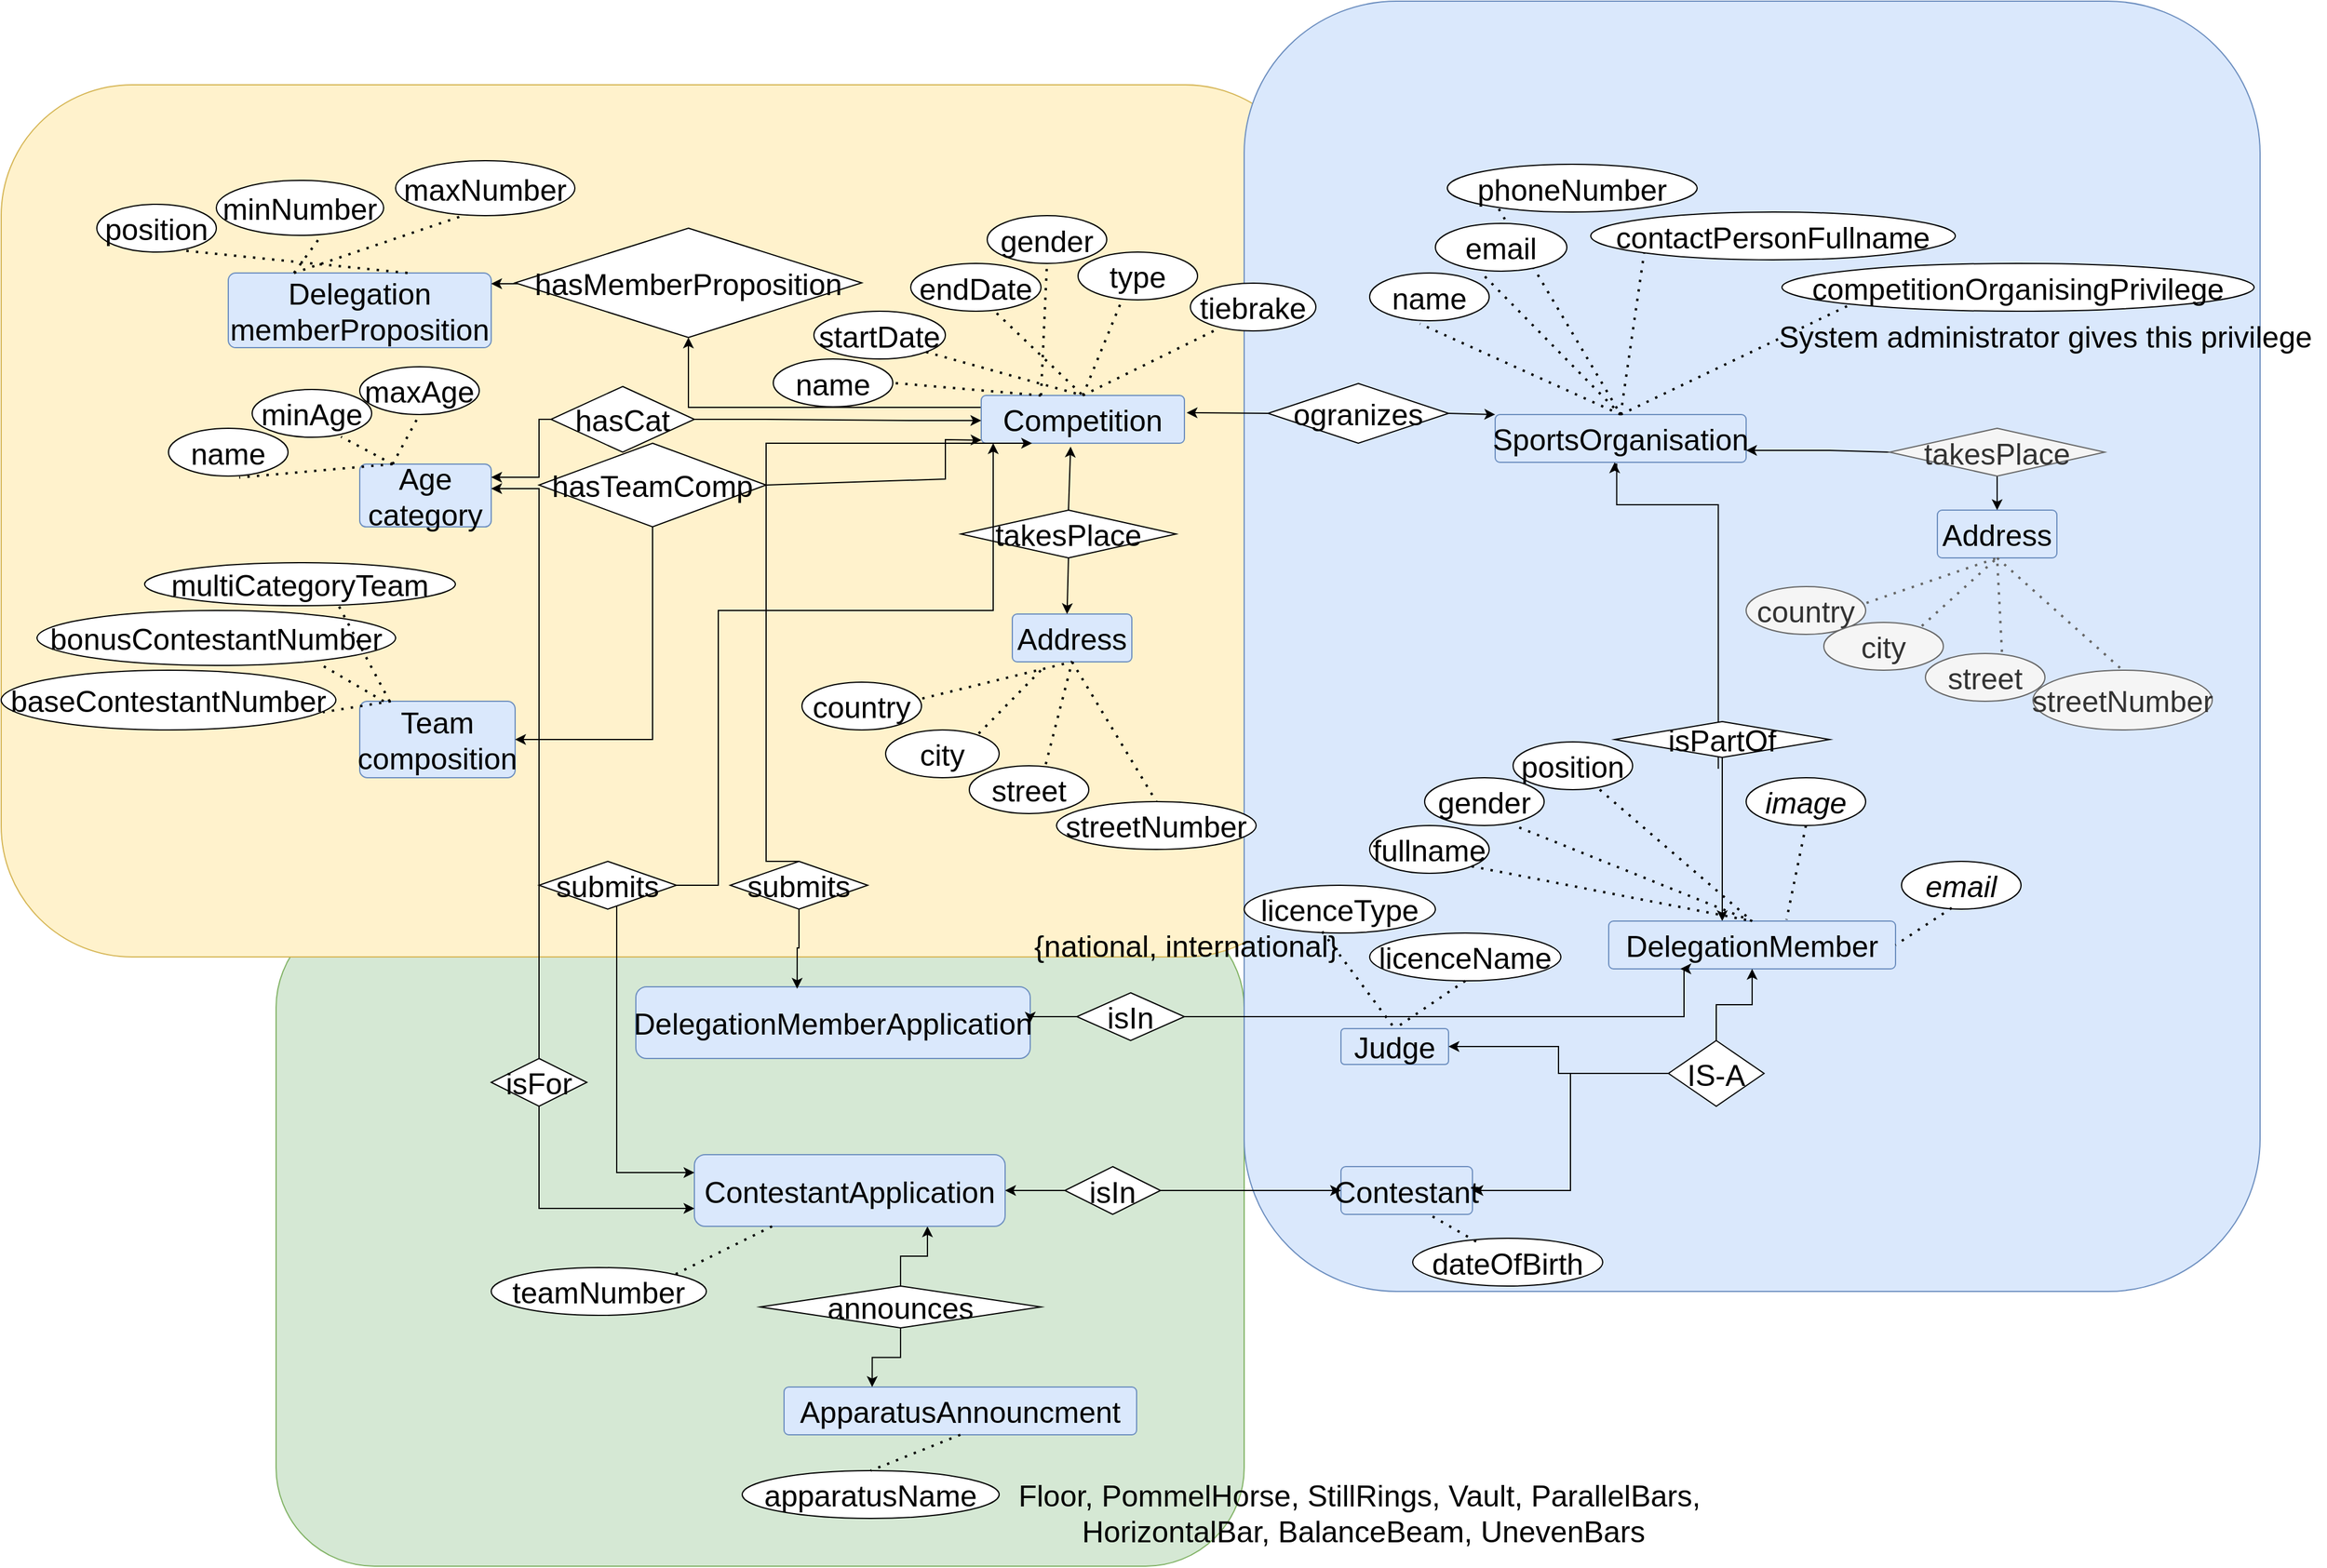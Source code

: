 <mxfile version="21.6.9" type="device">
  <diagram name="Page-1" id="sqc_vz35k7CTNrsF8CXl">
    <mxGraphModel dx="2150" dy="314" grid="1" gridSize="10" guides="1" tooltips="1" connect="1" arrows="1" fold="1" page="1" pageScale="1" pageWidth="850" pageHeight="1100" math="0" shadow="0">
      <root>
        <mxCell id="0" />
        <mxCell id="1" parent="0" />
        <mxCell id="_8KGrWZPLLeJy_KlV1K0-64" value="" style="rounded=1;whiteSpace=wrap;html=1;fillColor=#d5e8d4;strokeColor=#82b366;movable=0;resizable=0;rotatable=0;deletable=0;editable=0;connectable=0;" parent="1" vertex="1">
          <mxGeometry x="1430" y="2060" width="810" height="550" as="geometry" />
        </mxCell>
        <mxCell id="_8KGrWZPLLeJy_KlV1K0-65" value="" style="rounded=1;whiteSpace=wrap;html=1;fillColor=#fff2cc;strokeColor=#d6b656;movable=1;resizable=1;rotatable=1;deletable=1;editable=1;connectable=1;fontSize=25;" parent="1" vertex="1">
          <mxGeometry x="1200" y="1370" width="1100" height="730" as="geometry" />
        </mxCell>
        <mxCell id="_8KGrWZPLLeJy_KlV1K0-66" value="" style="rounded=1;whiteSpace=wrap;html=1;fillColor=#dae8fc;strokeColor=#6c8ebf;movable=0;resizable=0;rotatable=0;deletable=0;editable=0;connectable=0;" parent="1" vertex="1">
          <mxGeometry x="2240" y="1300" width="850" height="1080" as="geometry" />
        </mxCell>
        <mxCell id="xU5w_DhiO59VOA8qCe-h-3" style="edgeStyle=orthogonalEdgeStyle;rounded=0;orthogonalLoop=1;jettySize=auto;html=1;exitX=0;exitY=0.25;exitDx=0;exitDy=0;entryX=0.5;entryY=1;entryDx=0;entryDy=0;fontSize=25;" edge="1" parent="1" source="_8KGrWZPLLeJy_KlV1K0-68" target="_8KGrWZPLLeJy_KlV1K0-125">
          <mxGeometry relative="1" as="geometry" />
        </mxCell>
        <mxCell id="_8KGrWZPLLeJy_KlV1K0-68" value="Competition" style="rounded=1;arcSize=10;whiteSpace=wrap;html=1;align=center;fillColor=#dae8fc;strokeColor=#6c8ebf;fontSize=25;" parent="1" vertex="1">
          <mxGeometry x="2020" y="1630" width="170" height="40" as="geometry" />
        </mxCell>
        <mxCell id="_8KGrWZPLLeJy_KlV1K0-69" value="name" style="ellipse;whiteSpace=wrap;html=1;align=center;fillColor=#FFFFFF;fontSize=25;" parent="1" vertex="1">
          <mxGeometry x="1846" y="1599.5" width="100" height="40" as="geometry" />
        </mxCell>
        <mxCell id="_8KGrWZPLLeJy_KlV1K0-70" value="gender" style="ellipse;whiteSpace=wrap;html=1;align=center;fillColor=#FFFFFF;fontSize=25;" parent="1" vertex="1">
          <mxGeometry x="2025" y="1479.5" width="100" height="40" as="geometry" />
        </mxCell>
        <mxCell id="_8KGrWZPLLeJy_KlV1K0-71" value="contactPersonFullname" style="ellipse;whiteSpace=wrap;html=1;align=center;fillColor=#FFFFFF;fontSize=25;" parent="1" vertex="1">
          <mxGeometry x="2530" y="1476.5" width="305" height="40" as="geometry" />
        </mxCell>
        <mxCell id="_8KGrWZPLLeJy_KlV1K0-72" value="phoneNumber" style="ellipse;whiteSpace=wrap;html=1;align=center;fillColor=#FFFFFF;fontSize=25;" parent="1" vertex="1">
          <mxGeometry x="2410" y="1436.5" width="209" height="40" as="geometry" />
        </mxCell>
        <mxCell id="_8KGrWZPLLeJy_KlV1K0-73" value="startDate" style="ellipse;whiteSpace=wrap;html=1;align=center;fillColor=#FFFFFF;fontSize=25;" parent="1" vertex="1">
          <mxGeometry x="1880" y="1559.5" width="110" height="40" as="geometry" />
        </mxCell>
        <mxCell id="_8KGrWZPLLeJy_KlV1K0-74" value="endDate" style="ellipse;whiteSpace=wrap;html=1;align=center;fillColor=#FFFFFF;fontSize=25;" parent="1" vertex="1">
          <mxGeometry x="1961" y="1519.5" width="109" height="40" as="geometry" />
        </mxCell>
        <mxCell id="_8KGrWZPLLeJy_KlV1K0-75" value="Address" style="rounded=1;arcSize=10;whiteSpace=wrap;html=1;align=center;fillColor=#dae8fc;strokeColor=#6c8ebf;fontSize=25;" parent="1" vertex="1">
          <mxGeometry x="2046" y="1813" width="100" height="40" as="geometry" />
        </mxCell>
        <mxCell id="_8KGrWZPLLeJy_KlV1K0-76" value="country" style="ellipse;whiteSpace=wrap;html=1;align=center;fillColor=#FFFFFF;fontSize=25;" parent="1" vertex="1">
          <mxGeometry x="1870" y="1870" width="100" height="40" as="geometry" />
        </mxCell>
        <mxCell id="_8KGrWZPLLeJy_KlV1K0-77" value="city" style="ellipse;whiteSpace=wrap;html=1;align=center;fillColor=#FFFFFF;fontSize=25;" parent="1" vertex="1">
          <mxGeometry x="1940" y="1910" width="95" height="40" as="geometry" />
        </mxCell>
        <mxCell id="_8KGrWZPLLeJy_KlV1K0-78" value="street" style="ellipse;whiteSpace=wrap;html=1;align=center;fillColor=#FFFFFF;fontSize=25;" parent="1" vertex="1">
          <mxGeometry x="2010" y="1940" width="100" height="40" as="geometry" />
        </mxCell>
        <mxCell id="_8KGrWZPLLeJy_KlV1K0-79" value="streetNumber" style="ellipse;whiteSpace=wrap;html=1;align=center;fillColor=#FFFFFF;fontSize=25;" parent="1" vertex="1">
          <mxGeometry x="2083" y="1970" width="167" height="40" as="geometry" />
        </mxCell>
        <mxCell id="_8KGrWZPLLeJy_KlV1K0-80" style="edgeStyle=none;rounded=0;orthogonalLoop=1;jettySize=auto;html=1;entryX=0.458;entryY=0;entryDx=0;entryDy=0;startArrow=none;startFill=0;endArrow=classic;endFill=1;entryPerimeter=0;fontSize=25;exitX=0.5;exitY=1;exitDx=0;exitDy=0;" parent="1" target="_8KGrWZPLLeJy_KlV1K0-75" edge="1" source="_8KGrWZPLLeJy_KlV1K0-82">
          <mxGeometry relative="1" as="geometry">
            <mxPoint x="2065.839" y="1769.58" as="sourcePoint" />
            <mxPoint x="2068" y="1820" as="targetPoint" />
          </mxGeometry>
        </mxCell>
        <mxCell id="_8KGrWZPLLeJy_KlV1K0-81" style="edgeStyle=none;rounded=0;orthogonalLoop=1;jettySize=auto;html=1;startArrow=none;startFill=0;endArrow=classic;endFill=1;entryX=0.44;entryY=1.071;entryDx=0;entryDy=0;entryPerimeter=0;exitX=0.5;exitY=0;exitDx=0;exitDy=0;fontSize=25;" parent="1" source="_8KGrWZPLLeJy_KlV1K0-82" target="_8KGrWZPLLeJy_KlV1K0-68" edge="1">
          <mxGeometry relative="1" as="geometry">
            <mxPoint x="2053.327" y="1710.003" as="sourcePoint" />
            <mxPoint x="2050" y="1658.34" as="targetPoint" />
          </mxGeometry>
        </mxCell>
        <mxCell id="_8KGrWZPLLeJy_KlV1K0-82" value="takesPlace" style="shape=rhombus;perimeter=rhombusPerimeter;whiteSpace=wrap;html=1;align=center;fontSize=25;" parent="1" vertex="1">
          <mxGeometry x="2003" y="1726" width="180" height="40" as="geometry" />
        </mxCell>
        <mxCell id="_8KGrWZPLLeJy_KlV1K0-83" value="type" style="ellipse;whiteSpace=wrap;html=1;align=center;fillColor=#FFFFFF;fontSize=25;" parent="1" vertex="1">
          <mxGeometry x="2101" y="1510" width="100" height="40" as="geometry" />
        </mxCell>
        <mxCell id="_8KGrWZPLLeJy_KlV1K0-84" value="Delegation memberProposition" style="rounded=1;arcSize=10;whiteSpace=wrap;html=1;align=center;fillColor=#dae8fc;strokeColor=#6c8ebf;fontSize=25;" parent="1" vertex="1">
          <mxGeometry x="1390" y="1527.5" width="220" height="62.5" as="geometry" />
        </mxCell>
        <mxCell id="_8KGrWZPLLeJy_KlV1K0-85" value="position" style="ellipse;whiteSpace=wrap;html=1;align=center;fillColor=#FFFFFF;fontSize=25;" parent="1" vertex="1">
          <mxGeometry x="1280" y="1470" width="100" height="40" as="geometry" />
        </mxCell>
        <mxCell id="_8KGrWZPLLeJy_KlV1K0-86" value="minNumber" style="ellipse;whiteSpace=wrap;html=1;align=center;fillColor=#FFFFFF;fontSize=25;" parent="1" vertex="1">
          <mxGeometry x="1380" y="1450" width="140" height="46" as="geometry" />
        </mxCell>
        <mxCell id="_8KGrWZPLLeJy_KlV1K0-87" value="maxNumber" style="ellipse;whiteSpace=wrap;html=1;align=center;fillColor=#FFFFFF;fontSize=25;" parent="1" vertex="1">
          <mxGeometry x="1530" y="1433.5" width="150" height="46" as="geometry" />
        </mxCell>
        <mxCell id="_8KGrWZPLLeJy_KlV1K0-89" value="Age category" style="rounded=1;arcSize=10;whiteSpace=wrap;html=1;align=center;fillColor=#dae8fc;strokeColor=#6c8ebf;fontSize=25;" parent="1" vertex="1">
          <mxGeometry x="1500" y="1687.5" width="110" height="52.5" as="geometry" />
        </mxCell>
        <mxCell id="_8KGrWZPLLeJy_KlV1K0-90" value="name" style="ellipse;whiteSpace=wrap;html=1;align=center;fillColor=#FFFFFF;fontSize=25;" parent="1" vertex="1">
          <mxGeometry x="1340" y="1657.5" width="100" height="40" as="geometry" />
        </mxCell>
        <mxCell id="_8KGrWZPLLeJy_KlV1K0-91" value="minAge" style="ellipse;whiteSpace=wrap;html=1;align=center;fillColor=#FFFFFF;fontSize=25;" parent="1" vertex="1">
          <mxGeometry x="1410" y="1625" width="100" height="40" as="geometry" />
        </mxCell>
        <mxCell id="_8KGrWZPLLeJy_KlV1K0-92" value="maxAge" style="ellipse;whiteSpace=wrap;html=1;align=center;fillColor=#FFFFFF;fontSize=25;" parent="1" vertex="1">
          <mxGeometry x="1500" y="1606" width="100" height="40" as="geometry" />
        </mxCell>
        <mxCell id="_8KGrWZPLLeJy_KlV1K0-93" value="Team composition" style="rounded=1;arcSize=10;whiteSpace=wrap;html=1;align=center;fillColor=#dae8fc;strokeColor=#6c8ebf;fontSize=25;" parent="1" vertex="1">
          <mxGeometry x="1500" y="1886" width="130" height="64" as="geometry" />
        </mxCell>
        <mxCell id="_8KGrWZPLLeJy_KlV1K0-94" value="baseContestantNumber" style="ellipse;whiteSpace=wrap;html=1;align=center;fillColor=#FFFFFF;fontSize=25;" parent="1" vertex="1">
          <mxGeometry x="1200" y="1860" width="280" height="50" as="geometry" />
        </mxCell>
        <mxCell id="_8KGrWZPLLeJy_KlV1K0-95" value="bonusContestantNumber" style="ellipse;whiteSpace=wrap;html=1;align=center;fillColor=#FFFFFF;fontSize=25;" parent="1" vertex="1">
          <mxGeometry x="1230" y="1810" width="300" height="46" as="geometry" />
        </mxCell>
        <mxCell id="_8KGrWZPLLeJy_KlV1K0-96" value="multiCategoryTeam" style="ellipse;whiteSpace=wrap;html=1;align=center;fillColor=#FFFFFF;fontSize=25;" parent="1" vertex="1">
          <mxGeometry x="1320" y="1770" width="260" height="36" as="geometry" />
        </mxCell>
        <mxCell id="_8KGrWZPLLeJy_KlV1K0-97" value="tiebrake" style="ellipse;whiteSpace=wrap;html=1;align=center;fillColor=#FFFFFF;fontSize=25;" parent="1" vertex="1">
          <mxGeometry x="2195" y="1536" width="105" height="40" as="geometry" />
        </mxCell>
        <mxCell id="_8KGrWZPLLeJy_KlV1K0-102" style="edgeStyle=none;rounded=0;orthogonalLoop=1;jettySize=auto;html=1;exitX=0.5;exitY=1;exitDx=0;exitDy=0;startArrow=none;startFill=0;endArrow=none;endFill=0;fontSize=25;" parent="1" source="_8KGrWZPLLeJy_KlV1K0-83" target="_8KGrWZPLLeJy_KlV1K0-83" edge="1">
          <mxGeometry relative="1" as="geometry" />
        </mxCell>
        <mxCell id="_8KGrWZPLLeJy_KlV1K0-103" value="" style="endArrow=none;dashed=1;html=1;dashPattern=1 3;strokeWidth=2;rounded=0;entryX=0.5;entryY=1;entryDx=0;entryDy=0;fontSize=25;" parent="1" target="_8KGrWZPLLeJy_KlV1K0-70" edge="1">
          <mxGeometry width="50" height="50" relative="1" as="geometry">
            <mxPoint x="2070" y="1630" as="sourcePoint" />
            <mxPoint x="2110" y="1570" as="targetPoint" />
          </mxGeometry>
        </mxCell>
        <mxCell id="_8KGrWZPLLeJy_KlV1K0-104" value="" style="endArrow=none;dashed=1;html=1;dashPattern=1 3;strokeWidth=2;rounded=0;entryX=1;entryY=0.5;entryDx=0;entryDy=0;fontSize=25;" parent="1" target="_8KGrWZPLLeJy_KlV1K0-69" edge="1">
          <mxGeometry width="50" height="50" relative="1" as="geometry">
            <mxPoint x="2070" y="1630" as="sourcePoint" />
            <mxPoint x="2040" y="1590" as="targetPoint" />
          </mxGeometry>
        </mxCell>
        <mxCell id="_8KGrWZPLLeJy_KlV1K0-105" value="" style="endArrow=none;dashed=1;html=1;dashPattern=1 3;strokeWidth=2;rounded=0;exitX=1;exitY=1;exitDx=0;exitDy=0;entryX=0.5;entryY=0;entryDx=0;entryDy=0;fontSize=25;" parent="1" source="_8KGrWZPLLeJy_KlV1K0-73" target="_8KGrWZPLLeJy_KlV1K0-68" edge="1">
          <mxGeometry width="50" height="50" relative="1" as="geometry">
            <mxPoint x="2080" y="1640" as="sourcePoint" />
            <mxPoint x="2130" y="1590" as="targetPoint" />
          </mxGeometry>
        </mxCell>
        <mxCell id="_8KGrWZPLLeJy_KlV1K0-106" value="" style="endArrow=none;dashed=1;html=1;dashPattern=1 3;strokeWidth=2;rounded=0;exitX=0.66;exitY=1.042;exitDx=0;exitDy=0;exitPerimeter=0;entryX=0.5;entryY=0;entryDx=0;entryDy=0;fontSize=25;" parent="1" source="_8KGrWZPLLeJy_KlV1K0-74" target="_8KGrWZPLLeJy_KlV1K0-68" edge="1">
          <mxGeometry width="50" height="50" relative="1" as="geometry">
            <mxPoint x="2090" y="1650" as="sourcePoint" />
            <mxPoint x="2140" y="1600" as="targetPoint" />
          </mxGeometry>
        </mxCell>
        <mxCell id="_8KGrWZPLLeJy_KlV1K0-107" value="" style="endArrow=none;dashed=1;html=1;dashPattern=1 3;strokeWidth=2;rounded=0;entryX=0.368;entryY=1;entryDx=0;entryDy=0;entryPerimeter=0;exitX=0.5;exitY=0;exitDx=0;exitDy=0;fontSize=25;" parent="1" source="_8KGrWZPLLeJy_KlV1K0-68" target="_8KGrWZPLLeJy_KlV1K0-83" edge="1">
          <mxGeometry width="50" height="50" relative="1" as="geometry">
            <mxPoint x="2100" y="1660" as="sourcePoint" />
            <mxPoint x="2150" y="1610" as="targetPoint" />
          </mxGeometry>
        </mxCell>
        <mxCell id="_8KGrWZPLLeJy_KlV1K0-108" value="" style="endArrow=none;dashed=1;html=1;dashPattern=1 3;strokeWidth=2;rounded=0;entryX=0.202;entryY=0.979;entryDx=0;entryDy=0;entryPerimeter=0;exitX=0.5;exitY=0;exitDx=0;exitDy=0;fontSize=25;" parent="1" source="_8KGrWZPLLeJy_KlV1K0-68" target="_8KGrWZPLLeJy_KlV1K0-97" edge="1">
          <mxGeometry width="50" height="50" relative="1" as="geometry">
            <mxPoint x="2110" y="1670" as="sourcePoint" />
            <mxPoint x="2160" y="1620" as="targetPoint" />
          </mxGeometry>
        </mxCell>
        <mxCell id="_8KGrWZPLLeJy_KlV1K0-110" value="" style="endArrow=none;dashed=1;html=1;dashPattern=1 3;strokeWidth=2;rounded=0;entryX=0.5;entryY=1;entryDx=0;entryDy=0;exitX=1.007;exitY=0.342;exitDx=0;exitDy=0;exitPerimeter=0;fontSize=25;" parent="1" source="_8KGrWZPLLeJy_KlV1K0-76" target="_8KGrWZPLLeJy_KlV1K0-75" edge="1">
          <mxGeometry width="50" height="50" relative="1" as="geometry">
            <mxPoint x="2159.8" y="1940" as="sourcePoint" />
            <mxPoint x="2300" y="1879.16" as="targetPoint" />
          </mxGeometry>
        </mxCell>
        <mxCell id="_8KGrWZPLLeJy_KlV1K0-111" value="" style="endArrow=none;dashed=1;html=1;dashPattern=1 3;strokeWidth=2;rounded=0;exitX=0.82;exitY=0.075;exitDx=0;exitDy=0;exitPerimeter=0;fontSize=25;" parent="1" source="_8KGrWZPLLeJy_KlV1K0-77" edge="1">
          <mxGeometry width="50" height="50" relative="1" as="geometry">
            <mxPoint x="2169.8" y="1950" as="sourcePoint" />
            <mxPoint x="2070" y="1860" as="targetPoint" />
          </mxGeometry>
        </mxCell>
        <mxCell id="_8KGrWZPLLeJy_KlV1K0-112" value="" style="endArrow=none;dashed=1;html=1;dashPattern=1 3;strokeWidth=2;rounded=0;entryX=0.5;entryY=1;entryDx=0;entryDy=0;exitX=0.64;exitY=-0.033;exitDx=0;exitDy=0;exitPerimeter=0;fontSize=25;" parent="1" source="_8KGrWZPLLeJy_KlV1K0-78" target="_8KGrWZPLLeJy_KlV1K0-75" edge="1">
          <mxGeometry width="50" height="50" relative="1" as="geometry">
            <mxPoint x="2179.8" y="1960" as="sourcePoint" />
            <mxPoint x="2320.0" y="1899.16" as="targetPoint" />
          </mxGeometry>
        </mxCell>
        <mxCell id="_8KGrWZPLLeJy_KlV1K0-113" value="" style="endArrow=none;dashed=1;html=1;dashPattern=1 3;strokeWidth=2;rounded=0;entryX=0.5;entryY=0;entryDx=0;entryDy=0;exitX=0.5;exitY=1;exitDx=0;exitDy=0;fontSize=25;" parent="1" source="_8KGrWZPLLeJy_KlV1K0-75" target="_8KGrWZPLLeJy_KlV1K0-79" edge="1">
          <mxGeometry width="50" height="50" relative="1" as="geometry">
            <mxPoint x="2189.8" y="1970" as="sourcePoint" />
            <mxPoint x="2330.0" y="1909.16" as="targetPoint" />
          </mxGeometry>
        </mxCell>
        <mxCell id="_8KGrWZPLLeJy_KlV1K0-114" style="edgeStyle=none;rounded=0;orthogonalLoop=1;jettySize=auto;html=1;exitX=0;exitY=0.5;exitDx=0;exitDy=0;entryX=1.011;entryY=0.361;entryDx=0;entryDy=0;entryPerimeter=0;startArrow=none;startFill=0;endArrow=classic;endFill=1;fontSize=25;" parent="1" source="_8KGrWZPLLeJy_KlV1K0-116" target="_8KGrWZPLLeJy_KlV1K0-68" edge="1">
          <mxGeometry relative="1" as="geometry" />
        </mxCell>
        <mxCell id="_8KGrWZPLLeJy_KlV1K0-115" style="edgeStyle=none;rounded=0;orthogonalLoop=1;jettySize=auto;html=1;exitX=1;exitY=0.5;exitDx=0;exitDy=0;startArrow=none;startFill=0;endArrow=classic;endFill=1;entryX=0;entryY=0;entryDx=0;entryDy=0;fontSize=25;" parent="1" source="_8KGrWZPLLeJy_KlV1K0-116" target="_8KGrWZPLLeJy_KlV1K0-138" edge="1">
          <mxGeometry relative="1" as="geometry">
            <mxPoint x="2480" y="1645" as="targetPoint" />
          </mxGeometry>
        </mxCell>
        <mxCell id="_8KGrWZPLLeJy_KlV1K0-116" value="ogranizes" style="shape=rhombus;perimeter=rhombusPerimeter;whiteSpace=wrap;html=1;align=center;fontSize=25;" parent="1" vertex="1">
          <mxGeometry x="2260" y="1620" width="151" height="50" as="geometry" />
        </mxCell>
        <mxCell id="_8KGrWZPLLeJy_KlV1K0-117" value="" style="endArrow=none;dashed=1;html=1;dashPattern=1 3;strokeWidth=2;rounded=0;entryX=0;entryY=1;entryDx=0;entryDy=0;exitX=0.5;exitY=0;exitDx=0;exitDy=0;fontSize=25;" parent="1" source="_8KGrWZPLLeJy_KlV1K0-138" target="_8KGrWZPLLeJy_KlV1K0-71" edge="1">
          <mxGeometry width="50" height="50" relative="1" as="geometry">
            <mxPoint x="2600" y="1471" as="sourcePoint" />
            <mxPoint x="2550" y="1315.16" as="targetPoint" />
          </mxGeometry>
        </mxCell>
        <mxCell id="_8KGrWZPLLeJy_KlV1K0-118" value="" style="endArrow=none;dashed=1;html=1;dashPattern=1 3;strokeWidth=2;rounded=0;entryX=0.5;entryY=0;entryDx=0;entryDy=0;exitX=0.206;exitY=0.936;exitDx=0;exitDy=0;exitPerimeter=0;fontSize=25;" parent="1" source="_8KGrWZPLLeJy_KlV1K0-72" target="_8KGrWZPLLeJy_KlV1K0-138" edge="1">
          <mxGeometry width="50" height="50" relative="1" as="geometry">
            <mxPoint x="2419.8" y="1386" as="sourcePoint" />
            <mxPoint x="2596.3" y="1469.84" as="targetPoint" />
          </mxGeometry>
        </mxCell>
        <mxCell id="_8KGrWZPLLeJy_KlV1K0-119" value="" style="endArrow=none;dashed=1;html=1;dashPattern=1 3;strokeWidth=2;rounded=0;entryX=0.343;entryY=1.018;entryDx=0;entryDy=0;entryPerimeter=0;exitX=0.5;exitY=0;exitDx=0;exitDy=0;fontSize=25;" parent="1" source="_8KGrWZPLLeJy_KlV1K0-138" target="_8KGrWZPLLeJy_KlV1K0-188" edge="1">
          <mxGeometry width="50" height="50" relative="1" as="geometry">
            <mxPoint x="2600" y="1466" as="sourcePoint" />
            <mxPoint x="2570" y="1335.16" as="targetPoint" />
          </mxGeometry>
        </mxCell>
        <mxCell id="_8KGrWZPLLeJy_KlV1K0-120" value="" style="endArrow=none;dashed=1;html=1;dashPattern=1 3;strokeWidth=2;rounded=0;entryX=0.624;entryY=1.02;entryDx=0;entryDy=0;entryPerimeter=0;exitX=0.25;exitY=0;exitDx=0;exitDy=0;fontSize=25;" parent="1" source="_8KGrWZPLLeJy_KlV1K0-84" target="_8KGrWZPLLeJy_KlV1K0-86" edge="1">
          <mxGeometry width="50" height="50" relative="1" as="geometry">
            <mxPoint x="1580" y="1647.5" as="sourcePoint" />
            <mxPoint x="1480" y="1627.5" as="targetPoint" />
          </mxGeometry>
        </mxCell>
        <mxCell id="_8KGrWZPLLeJy_KlV1K0-121" value="" style="endArrow=none;dashed=1;html=1;dashPattern=1 3;strokeWidth=2;rounded=0;entryX=0.376;entryY=1;entryDx=0;entryDy=0;entryPerimeter=0;exitX=0.25;exitY=0;exitDx=0;exitDy=0;fontSize=25;" parent="1" source="_8KGrWZPLLeJy_KlV1K0-84" target="_8KGrWZPLLeJy_KlV1K0-87" edge="1">
          <mxGeometry width="50" height="50" relative="1" as="geometry">
            <mxPoint x="1590" y="1657.5" as="sourcePoint" />
            <mxPoint x="1490" y="1637.5" as="targetPoint" />
          </mxGeometry>
        </mxCell>
        <mxCell id="_8KGrWZPLLeJy_KlV1K0-122" value="" style="endArrow=none;dashed=1;html=1;dashPattern=1 3;strokeWidth=2;rounded=0;entryX=0.692;entryY=0.96;entryDx=0;entryDy=0;entryPerimeter=0;fontSize=25;" parent="1" target="_8KGrWZPLLeJy_KlV1K0-85" edge="1">
          <mxGeometry width="50" height="50" relative="1" as="geometry">
            <mxPoint x="1540" y="1527.5" as="sourcePoint" />
            <mxPoint x="1500" y="1647.5" as="targetPoint" />
          </mxGeometry>
        </mxCell>
        <mxCell id="_8KGrWZPLLeJy_KlV1K0-124" style="edgeStyle=none;rounded=0;orthogonalLoop=1;jettySize=auto;html=1;entryX=1;entryY=0.5;entryDx=0;entryDy=0;startArrow=none;startFill=0;endArrow=classic;endFill=1;fontSize=25;" parent="1" edge="1">
          <mxGeometry relative="1" as="geometry">
            <mxPoint x="1700" y="1536.5" as="sourcePoint" />
            <mxPoint x="1610" y="1536.5" as="targetPoint" />
          </mxGeometry>
        </mxCell>
        <mxCell id="_8KGrWZPLLeJy_KlV1K0-125" value="hasMemberProposition" style="shape=rhombus;perimeter=rhombusPerimeter;whiteSpace=wrap;html=1;align=center;fontSize=25;" parent="1" vertex="1">
          <mxGeometry x="1630" y="1490" width="290" height="91.5" as="geometry" />
        </mxCell>
        <mxCell id="_8KGrWZPLLeJy_KlV1K0-126" value="" style="endArrow=none;dashed=1;html=1;dashPattern=1 3;strokeWidth=2;rounded=0;entryX=0.744;entryY=0.99;entryDx=0;entryDy=0;entryPerimeter=0;exitX=0.25;exitY=0;exitDx=0;exitDy=0;fontSize=25;" parent="1" source="_8KGrWZPLLeJy_KlV1K0-89" target="_8KGrWZPLLeJy_KlV1K0-91" edge="1">
          <mxGeometry width="50" height="50" relative="1" as="geometry">
            <mxPoint x="1440" y="1713.3" as="sourcePoint" />
            <mxPoint x="1369.2" y="1701.7" as="targetPoint" />
          </mxGeometry>
        </mxCell>
        <mxCell id="_8KGrWZPLLeJy_KlV1K0-127" value="" style="endArrow=none;dashed=1;html=1;dashPattern=1 3;strokeWidth=2;rounded=0;entryX=0.5;entryY=1;entryDx=0;entryDy=0;exitX=0.25;exitY=0;exitDx=0;exitDy=0;fontSize=25;" parent="1" source="_8KGrWZPLLeJy_KlV1K0-89" target="_8KGrWZPLLeJy_KlV1K0-92" edge="1">
          <mxGeometry width="50" height="50" relative="1" as="geometry">
            <mxPoint x="1450" y="1723.3" as="sourcePoint" />
            <mxPoint x="1379.2" y="1711.7" as="targetPoint" />
          </mxGeometry>
        </mxCell>
        <mxCell id="_8KGrWZPLLeJy_KlV1K0-128" value="" style="endArrow=none;dashed=1;html=1;dashPattern=1 3;strokeWidth=2;rounded=0;entryX=0.592;entryY=1.03;entryDx=0;entryDy=0;entryPerimeter=0;exitX=0.25;exitY=0;exitDx=0;exitDy=0;fontSize=25;" parent="1" source="_8KGrWZPLLeJy_KlV1K0-89" target="_8KGrWZPLLeJy_KlV1K0-90" edge="1">
          <mxGeometry width="50" height="50" relative="1" as="geometry">
            <mxPoint x="1460" y="1733.3" as="sourcePoint" />
            <mxPoint x="1389.2" y="1721.7" as="targetPoint" />
          </mxGeometry>
        </mxCell>
        <mxCell id="_8KGrWZPLLeJy_KlV1K0-129" value="" style="endArrow=none;dashed=1;html=1;dashPattern=1 3;strokeWidth=2;rounded=0;entryX=0.961;entryY=0.703;entryDx=0;entryDy=0;entryPerimeter=0;exitX=0.2;exitY=0;exitDx=0;exitDy=0;exitPerimeter=0;fontSize=25;" parent="1" source="_8KGrWZPLLeJy_KlV1K0-93" target="_8KGrWZPLLeJy_KlV1K0-94" edge="1">
          <mxGeometry width="50" height="50" relative="1" as="geometry">
            <mxPoint x="1435.8" y="1926" as="sourcePoint" />
            <mxPoint x="1350.0" y="1917.2" as="targetPoint" />
          </mxGeometry>
        </mxCell>
        <mxCell id="_8KGrWZPLLeJy_KlV1K0-130" value="" style="endArrow=none;dashed=1;html=1;dashPattern=1 3;strokeWidth=2;rounded=0;entryX=0.789;entryY=0.975;entryDx=0;entryDy=0;entryPerimeter=0;fontSize=25;" parent="1" target="_8KGrWZPLLeJy_KlV1K0-95" edge="1">
          <mxGeometry width="50" height="50" relative="1" as="geometry">
            <mxPoint x="1520" y="1886" as="sourcePoint" />
            <mxPoint x="1360.0" y="1927.2" as="targetPoint" />
          </mxGeometry>
        </mxCell>
        <mxCell id="_8KGrWZPLLeJy_KlV1K0-131" value="" style="endArrow=none;dashed=1;html=1;dashPattern=1 3;strokeWidth=2;rounded=0;entryX=0.622;entryY=0.969;entryDx=0;entryDy=0;entryPerimeter=0;exitX=0.193;exitY=0.003;exitDx=0;exitDy=0;exitPerimeter=0;fontSize=25;" parent="1" source="_8KGrWZPLLeJy_KlV1K0-93" target="_8KGrWZPLLeJy_KlV1K0-96" edge="1">
          <mxGeometry width="50" height="50" relative="1" as="geometry">
            <mxPoint x="1455.8" y="1946" as="sourcePoint" />
            <mxPoint x="1370.0" y="1937.2" as="targetPoint" />
          </mxGeometry>
        </mxCell>
        <mxCell id="_8KGrWZPLLeJy_KlV1K0-132" style="edgeStyle=none;rounded=0;orthogonalLoop=1;jettySize=auto;html=1;exitX=1;exitY=0.5;exitDx=0;exitDy=0;entryX=0;entryY=0.75;entryDx=0;entryDy=0;startArrow=none;startFill=0;endArrow=classic;endFill=1;fontSize=25;" parent="1" source="_8KGrWZPLLeJy_KlV1K0-134" edge="1">
          <mxGeometry relative="1" as="geometry">
            <mxPoint x="1900" y="1716" as="sourcePoint" />
            <mxPoint x="2020" y="1651" as="targetPoint" />
            <Array as="points">
              <mxPoint x="1840" y="1650" />
              <mxPoint x="1960" y="1651" />
            </Array>
          </mxGeometry>
        </mxCell>
        <mxCell id="_8KGrWZPLLeJy_KlV1K0-133" style="edgeStyle=none;rounded=0;orthogonalLoop=1;jettySize=auto;html=1;exitX=0;exitY=0.5;exitDx=0;exitDy=0;entryX=1;entryY=0.5;entryDx=0;entryDy=0;startArrow=none;startFill=0;endArrow=classic;endFill=1;fontSize=25;" parent="1" source="_8KGrWZPLLeJy_KlV1K0-134" edge="1">
          <mxGeometry relative="1" as="geometry">
            <mxPoint x="1610.0" y="1698.5" as="targetPoint" />
            <Array as="points">
              <mxPoint x="1650" y="1650" />
              <mxPoint x="1650" y="1698.5" />
            </Array>
          </mxGeometry>
        </mxCell>
        <mxCell id="_8KGrWZPLLeJy_KlV1K0-134" value="hasCat" style="shape=rhombus;perimeter=rhombusPerimeter;whiteSpace=wrap;html=1;align=center;fontSize=25;" parent="1" vertex="1">
          <mxGeometry x="1660" y="1622.5" width="120" height="55" as="geometry" />
        </mxCell>
        <mxCell id="_8KGrWZPLLeJy_KlV1K0-135" style="edgeStyle=none;rounded=0;orthogonalLoop=1;jettySize=auto;html=1;entryX=0.001;entryY=0.935;entryDx=0;entryDy=0;entryPerimeter=0;startArrow=none;startFill=0;endArrow=classic;endFill=1;exitX=1;exitY=0.5;exitDx=0;exitDy=0;fontSize=25;" parent="1" source="_8KGrWZPLLeJy_KlV1K0-137" target="_8KGrWZPLLeJy_KlV1K0-68" edge="1">
          <mxGeometry relative="1" as="geometry">
            <Array as="points">
              <mxPoint x="1990" y="1700" />
              <mxPoint x="1990" y="1667" />
            </Array>
          </mxGeometry>
        </mxCell>
        <mxCell id="_8KGrWZPLLeJy_KlV1K0-136" style="edgeStyle=none;rounded=0;orthogonalLoop=1;jettySize=auto;html=1;entryX=1;entryY=0.5;entryDx=0;entryDy=0;startArrow=none;startFill=0;endArrow=classic;endFill=1;fontSize=25;" parent="1" source="_8KGrWZPLLeJy_KlV1K0-137" target="_8KGrWZPLLeJy_KlV1K0-93" edge="1">
          <mxGeometry relative="1" as="geometry">
            <Array as="points">
              <mxPoint x="1745" y="1918" />
            </Array>
          </mxGeometry>
        </mxCell>
        <mxCell id="_8KGrWZPLLeJy_KlV1K0-137" value="hasTeamComp" style="shape=rhombus;perimeter=rhombusPerimeter;whiteSpace=wrap;html=1;align=center;fontSize=25;" parent="1" vertex="1">
          <mxGeometry x="1650" y="1670" width="190" height="70" as="geometry" />
        </mxCell>
        <mxCell id="_8KGrWZPLLeJy_KlV1K0-138" value="SportsOrganisation" style="rounded=1;arcSize=10;whiteSpace=wrap;html=1;align=center;fillColor=#dae8fc;strokeColor=#6c8ebf;fontSize=25;" parent="1" vertex="1">
          <mxGeometry x="2450" y="1646" width="210" height="40" as="geometry" />
        </mxCell>
        <mxCell id="_8KGrWZPLLeJy_KlV1K0-139" value="name" style="ellipse;whiteSpace=wrap;html=1;align=center;fillColor=#FFFFFF;fontSize=25;" parent="1" vertex="1">
          <mxGeometry x="2345" y="1527.5" width="100" height="40" as="geometry" />
        </mxCell>
        <mxCell id="_8KGrWZPLLeJy_KlV1K0-140" value="Address" style="rounded=1;arcSize=10;whiteSpace=wrap;html=1;align=center;fillColor=#dae8fc;strokeColor=#6c8ebf;fontSize=25;" parent="1" vertex="1">
          <mxGeometry x="2820" y="1726" width="100" height="40" as="geometry" />
        </mxCell>
        <mxCell id="_8KGrWZPLLeJy_KlV1K0-141" value="country" style="ellipse;whiteSpace=wrap;html=1;align=center;fillColor=#f5f5f5;fontColor=#333333;strokeColor=#666666;fontSize=25;" parent="1" vertex="1">
          <mxGeometry x="2660" y="1790" width="100" height="40" as="geometry" />
        </mxCell>
        <mxCell id="_8KGrWZPLLeJy_KlV1K0-142" value="city" style="ellipse;whiteSpace=wrap;html=1;align=center;fillColor=#f5f5f5;fontColor=#333333;strokeColor=#666666;fontSize=25;" parent="1" vertex="1">
          <mxGeometry x="2725" y="1820" width="100" height="40" as="geometry" />
        </mxCell>
        <mxCell id="_8KGrWZPLLeJy_KlV1K0-143" value="street" style="ellipse;whiteSpace=wrap;html=1;align=center;fillColor=#f5f5f5;fontColor=#333333;strokeColor=#666666;fontSize=25;" parent="1" vertex="1">
          <mxGeometry x="2810" y="1846" width="100" height="40" as="geometry" />
        </mxCell>
        <mxCell id="_8KGrWZPLLeJy_KlV1K0-144" value="streetNumber" style="ellipse;whiteSpace=wrap;html=1;align=center;fillColor=#f5f5f5;fontColor=#333333;strokeColor=#666666;fontSize=25;" parent="1" vertex="1">
          <mxGeometry x="2900" y="1860" width="150" height="50" as="geometry" />
        </mxCell>
        <mxCell id="_8KGrWZPLLeJy_KlV1K0-145" value="" style="endArrow=none;dashed=1;html=1;dashPattern=1 3;strokeWidth=2;rounded=0;entryX=0.5;entryY=1;entryDx=0;entryDy=0;exitX=1.007;exitY=0.342;exitDx=0;exitDy=0;exitPerimeter=0;fillColor=#f5f5f5;strokeColor=#666666;fontSize=25;" parent="1" source="_8KGrWZPLLeJy_KlV1K0-141" target="_8KGrWZPLLeJy_KlV1K0-140" edge="1">
          <mxGeometry width="50" height="50" relative="1" as="geometry">
            <mxPoint x="2959.8" y="1846" as="sourcePoint" />
            <mxPoint x="3100" y="1785.16" as="targetPoint" />
          </mxGeometry>
        </mxCell>
        <mxCell id="_8KGrWZPLLeJy_KlV1K0-146" value="" style="endArrow=none;dashed=1;html=1;dashPattern=1 3;strokeWidth=2;rounded=0;exitX=0.82;exitY=0.075;exitDx=0;exitDy=0;exitPerimeter=0;fillColor=#f5f5f5;strokeColor=#666666;fontSize=25;" parent="1" source="_8KGrWZPLLeJy_KlV1K0-142" edge="1">
          <mxGeometry width="50" height="50" relative="1" as="geometry">
            <mxPoint x="2969.8" y="1856" as="sourcePoint" />
            <mxPoint x="2870" y="1766" as="targetPoint" />
          </mxGeometry>
        </mxCell>
        <mxCell id="_8KGrWZPLLeJy_KlV1K0-147" value="" style="endArrow=none;dashed=1;html=1;dashPattern=1 3;strokeWidth=2;rounded=0;entryX=0.5;entryY=1;entryDx=0;entryDy=0;exitX=0.64;exitY=-0.033;exitDx=0;exitDy=0;exitPerimeter=0;fillColor=#f5f5f5;strokeColor=#666666;fontSize=25;" parent="1" source="_8KGrWZPLLeJy_KlV1K0-143" target="_8KGrWZPLLeJy_KlV1K0-140" edge="1">
          <mxGeometry width="50" height="50" relative="1" as="geometry">
            <mxPoint x="2979.8" y="1866" as="sourcePoint" />
            <mxPoint x="3120.0" y="1805.16" as="targetPoint" />
          </mxGeometry>
        </mxCell>
        <mxCell id="_8KGrWZPLLeJy_KlV1K0-148" value="" style="endArrow=none;dashed=1;html=1;dashPattern=1 3;strokeWidth=2;rounded=0;entryX=0.5;entryY=0;entryDx=0;entryDy=0;exitX=0.5;exitY=1;exitDx=0;exitDy=0;fillColor=#f5f5f5;strokeColor=#666666;fontSize=25;" parent="1" source="_8KGrWZPLLeJy_KlV1K0-140" target="_8KGrWZPLLeJy_KlV1K0-144" edge="1">
          <mxGeometry width="50" height="50" relative="1" as="geometry">
            <mxPoint x="2989.8" y="1876" as="sourcePoint" />
            <mxPoint x="3130.0" y="1815.16" as="targetPoint" />
          </mxGeometry>
        </mxCell>
        <mxCell id="_8KGrWZPLLeJy_KlV1K0-149" style="edgeStyle=none;rounded=0;orthogonalLoop=1;jettySize=auto;html=1;exitX=0.5;exitY=1;exitDx=0;exitDy=0;entryX=0.5;entryY=0;entryDx=0;entryDy=0;startArrow=none;startFill=0;endArrow=classic;endFill=1;fontSize=25;" parent="1" source="_8KGrWZPLLeJy_KlV1K0-151" target="_8KGrWZPLLeJy_KlV1K0-140" edge="1">
          <mxGeometry relative="1" as="geometry" />
        </mxCell>
        <mxCell id="_8KGrWZPLLeJy_KlV1K0-150" style="edgeStyle=none;rounded=0;orthogonalLoop=1;jettySize=auto;html=1;exitX=0;exitY=0.5;exitDx=0;exitDy=0;entryX=1;entryY=0.75;entryDx=0;entryDy=0;startArrow=none;startFill=0;endArrow=classic;endFill=1;fontSize=25;" parent="1" source="_8KGrWZPLLeJy_KlV1K0-151" target="_8KGrWZPLLeJy_KlV1K0-138" edge="1">
          <mxGeometry relative="1" as="geometry">
            <Array as="points">
              <mxPoint x="2730" y="1676" />
            </Array>
          </mxGeometry>
        </mxCell>
        <mxCell id="_8KGrWZPLLeJy_KlV1K0-151" value="takesPlace" style="shape=rhombus;perimeter=rhombusPerimeter;whiteSpace=wrap;html=1;align=center;fillColor=#f5f5f5;fontColor=#333333;strokeColor=#666666;fontSize=25;" parent="1" vertex="1">
          <mxGeometry x="2780" y="1657.5" width="180" height="40" as="geometry" />
        </mxCell>
        <mxCell id="_8KGrWZPLLeJy_KlV1K0-152" value="" style="endArrow=none;dashed=1;html=1;dashPattern=1 3;strokeWidth=2;rounded=0;entryX=0.421;entryY=1.064;entryDx=0;entryDy=0;exitX=0.5;exitY=0;exitDx=0;exitDy=0;entryPerimeter=0;fontSize=25;" parent="1" source="_8KGrWZPLLeJy_KlV1K0-138" target="_8KGrWZPLLeJy_KlV1K0-139" edge="1">
          <mxGeometry width="50" height="50" relative="1" as="geometry">
            <mxPoint x="2669.02" y="1666.86" as="sourcePoint" />
            <mxPoint x="2770.987" y="1646.002" as="targetPoint" />
          </mxGeometry>
        </mxCell>
        <mxCell id="_8KGrWZPLLeJy_KlV1K0-153" value="Contestant" style="rounded=1;arcSize=10;whiteSpace=wrap;html=1;align=center;fillColor=#dae8fc;strokeColor=#6c8ebf;fontSize=25;" parent="1" vertex="1">
          <mxGeometry x="2321" y="2275.5" width="110" height="40" as="geometry" />
        </mxCell>
        <mxCell id="_8KGrWZPLLeJy_KlV1K0-154" value="dateOfBirth" style="ellipse;whiteSpace=wrap;html=1;align=center;fillColor=#FFFFFF;fontSize=25;" parent="1" vertex="1">
          <mxGeometry x="2381" y="2335.5" width="159" height="40" as="geometry" />
        </mxCell>
        <mxCell id="_8KGrWZPLLeJy_KlV1K0-155" value="ApparatusAnnouncment" style="rounded=1;arcSize=10;whiteSpace=wrap;html=1;align=center;fillColor=#dae8fc;strokeColor=#6c8ebf;fontSize=25;" parent="1" vertex="1">
          <mxGeometry x="1855" y="2460" width="295" height="40" as="geometry" />
        </mxCell>
        <mxCell id="_8KGrWZPLLeJy_KlV1K0-156" value="apparatusName" style="ellipse;whiteSpace=wrap;html=1;align=center;fillColor=#FFFFFF;fontSize=25;" parent="1" vertex="1">
          <mxGeometry x="1820" y="2530" width="215" height="40" as="geometry" />
        </mxCell>
        <mxCell id="_8KGrWZPLLeJy_KlV1K0-157" value="Floor, PommelHorse, StillRings, Vault, ParallelBars,&lt;br style=&quot;font-size: 25px;&quot;&gt;&amp;nbsp;HorizontalBar, BalanceBeam, UnevenBars" style="text;html=1;align=center;verticalAlign=middle;resizable=0;points=[];autosize=1;strokeColor=none;fillColor=none;fontSize=25;" parent="1" vertex="1">
          <mxGeometry x="2041" y="2530" width="590" height="70" as="geometry" />
        </mxCell>
        <mxCell id="_8KGrWZPLLeJy_KlV1K0-158" style="edgeStyle=orthogonalEdgeStyle;rounded=0;orthogonalLoop=1;jettySize=auto;html=1;exitX=0.5;exitY=1;exitDx=0;exitDy=0;entryX=0.25;entryY=0;entryDx=0;entryDy=0;fontSize=25;" parent="1" source="_8KGrWZPLLeJy_KlV1K0-160" target="_8KGrWZPLLeJy_KlV1K0-155" edge="1">
          <mxGeometry relative="1" as="geometry" />
        </mxCell>
        <mxCell id="_8KGrWZPLLeJy_KlV1K0-159" style="edgeStyle=orthogonalEdgeStyle;rounded=0;orthogonalLoop=1;jettySize=auto;html=1;exitX=0.5;exitY=0;exitDx=0;exitDy=0;entryX=0.75;entryY=1;entryDx=0;entryDy=0;fontSize=25;" parent="1" source="_8KGrWZPLLeJy_KlV1K0-160" target="_8KGrWZPLLeJy_KlV1K0-190" edge="1">
          <mxGeometry relative="1" as="geometry" />
        </mxCell>
        <mxCell id="_8KGrWZPLLeJy_KlV1K0-160" value="announces" style="shape=rhombus;perimeter=rhombusPerimeter;whiteSpace=wrap;html=1;align=center;fontSize=25;" parent="1" vertex="1">
          <mxGeometry x="1835" y="2375.5" width="235" height="35" as="geometry" />
        </mxCell>
        <mxCell id="_8KGrWZPLLeJy_KlV1K0-161" value="" style="endArrow=none;dashed=1;html=1;dashPattern=1 3;strokeWidth=2;rounded=0;entryX=0.5;entryY=0;entryDx=0;entryDy=0;exitX=0.5;exitY=1;exitDx=0;exitDy=0;fontSize=25;" parent="1" source="_8KGrWZPLLeJy_KlV1K0-155" target="_8KGrWZPLLeJy_KlV1K0-156" edge="1">
          <mxGeometry width="50" height="50" relative="1" as="geometry">
            <mxPoint x="1920" y="2530" as="sourcePoint" />
            <mxPoint x="1960" y="2570" as="targetPoint" />
          </mxGeometry>
        </mxCell>
        <mxCell id="_8KGrWZPLLeJy_KlV1K0-162" style="edgeStyle=orthogonalEdgeStyle;rounded=0;orthogonalLoop=1;jettySize=auto;html=1;entryX=0.468;entryY=1.061;entryDx=0;entryDy=0;fontSize=25;entryPerimeter=0;" parent="1" edge="1">
          <mxGeometry relative="1" as="geometry">
            <Array as="points">
              <mxPoint x="2636.72" y="1721.56" />
              <mxPoint x="2551.72" y="1721.56" />
              <mxPoint x="2551.72" y="1687.56" />
              <mxPoint x="2549.72" y="1687.56" />
            </Array>
            <mxPoint x="2636.72" y="1942.56" as="sourcePoint" />
            <mxPoint x="2550.0" y="1686" as="targetPoint" />
          </mxGeometry>
        </mxCell>
        <mxCell id="_8KGrWZPLLeJy_KlV1K0-163" style="edgeStyle=orthogonalEdgeStyle;rounded=0;orthogonalLoop=1;jettySize=auto;html=1;fontSize=25;" parent="1" source="_8KGrWZPLLeJy_KlV1K0-164" target="_8KGrWZPLLeJy_KlV1K0-165" edge="1">
          <mxGeometry relative="1" as="geometry">
            <Array as="points">
              <mxPoint x="2640" y="2020" />
              <mxPoint x="2640" y="2020" />
            </Array>
          </mxGeometry>
        </mxCell>
        <mxCell id="_8KGrWZPLLeJy_KlV1K0-164" value="isPartOf" style="shape=rhombus;perimeter=rhombusPerimeter;whiteSpace=wrap;html=1;align=center;fontSize=25;" parent="1" vertex="1">
          <mxGeometry x="2550" y="1903" width="180" height="30" as="geometry" />
        </mxCell>
        <mxCell id="_8KGrWZPLLeJy_KlV1K0-165" value="DelegationMember" style="rounded=1;arcSize=10;whiteSpace=wrap;html=1;align=center;fillColor=#dae8fc;strokeColor=#6c8ebf;fontSize=25;" parent="1" vertex="1">
          <mxGeometry x="2545" y="2070" width="240" height="40" as="geometry" />
        </mxCell>
        <mxCell id="_8KGrWZPLLeJy_KlV1K0-167" value="Judge" style="rounded=1;arcSize=10;whiteSpace=wrap;html=1;align=center;fillColor=#dae8fc;strokeColor=#6c8ebf;fontSize=25;" parent="1" vertex="1">
          <mxGeometry x="2321" y="2160" width="90" height="30" as="geometry" />
        </mxCell>
        <mxCell id="_8KGrWZPLLeJy_KlV1K0-168" value="licenceType" style="ellipse;whiteSpace=wrap;html=1;align=center;fillColor=#FFFFFF;fontSize=25;" parent="1" vertex="1">
          <mxGeometry x="2240" y="2040" width="160" height="40" as="geometry" />
        </mxCell>
        <mxCell id="_8KGrWZPLLeJy_KlV1K0-169" value="licenceName" style="ellipse;whiteSpace=wrap;html=1;align=center;fillColor=#FFFFFF;fontSize=25;" parent="1" vertex="1">
          <mxGeometry x="2345" y="2080" width="160" height="40" as="geometry" />
        </mxCell>
        <mxCell id="_8KGrWZPLLeJy_KlV1K0-170" value="{national, international}" style="text;html=1;align=center;verticalAlign=middle;resizable=0;points=[];autosize=1;strokeColor=none;fillColor=none;fontSize=25;" parent="1" vertex="1">
          <mxGeometry x="2051" y="2070" width="280" height="40" as="geometry" />
        </mxCell>
        <mxCell id="_8KGrWZPLLeJy_KlV1K0-171" value="fullname" style="ellipse;whiteSpace=wrap;html=1;align=center;fillColor=#FFFFFF;fontSize=25;" parent="1" vertex="1">
          <mxGeometry x="2345" y="1990" width="100" height="40" as="geometry" />
        </mxCell>
        <mxCell id="_8KGrWZPLLeJy_KlV1K0-172" value="gender" style="ellipse;whiteSpace=wrap;html=1;align=center;fillColor=#FFFFFF;fontSize=25;" parent="1" vertex="1">
          <mxGeometry x="2391" y="1950" width="100" height="40" as="geometry" />
        </mxCell>
        <mxCell id="_8KGrWZPLLeJy_KlV1K0-173" value="position" style="ellipse;whiteSpace=wrap;html=1;align=center;fillColor=#FFFFFF;fontSize=25;" parent="1" vertex="1">
          <mxGeometry x="2465" y="1920" width="100" height="40" as="geometry" />
        </mxCell>
        <mxCell id="_8KGrWZPLLeJy_KlV1K0-174" value="" style="endArrow=none;dashed=1;html=1;dashPattern=1 3;strokeWidth=2;rounded=0;entryX=0.5;entryY=0;entryDx=0;entryDy=0;exitX=0.725;exitY=1;exitDx=0;exitDy=0;exitPerimeter=0;fontSize=25;" parent="1" source="_8KGrWZPLLeJy_KlV1K0-173" target="_8KGrWZPLLeJy_KlV1K0-165" edge="1">
          <mxGeometry width="50" height="50" relative="1" as="geometry">
            <mxPoint x="2700" y="2000" as="sourcePoint" />
            <mxPoint x="2730" y="2070" as="targetPoint" />
          </mxGeometry>
        </mxCell>
        <mxCell id="_8KGrWZPLLeJy_KlV1K0-175" value="" style="endArrow=none;dashed=1;html=1;dashPattern=1 3;strokeWidth=2;rounded=0;entryX=0.5;entryY=0;entryDx=0;entryDy=0;exitX=1;exitY=1;exitDx=0;exitDy=0;fontSize=25;" parent="1" source="_8KGrWZPLLeJy_KlV1K0-171" target="_8KGrWZPLLeJy_KlV1K0-165" edge="1">
          <mxGeometry width="50" height="50" relative="1" as="geometry">
            <mxPoint x="2720" y="2020" as="sourcePoint" />
            <mxPoint x="2750" y="2090" as="targetPoint" />
          </mxGeometry>
        </mxCell>
        <mxCell id="_8KGrWZPLLeJy_KlV1K0-176" value="" style="endArrow=none;dashed=1;html=1;dashPattern=1 3;strokeWidth=2;rounded=0;entryX=0.75;entryY=1;entryDx=0;entryDy=0;exitX=0.5;exitY=0;exitDx=0;exitDy=0;entryPerimeter=0;fontSize=25;" parent="1" source="_8KGrWZPLLeJy_KlV1K0-165" target="_8KGrWZPLLeJy_KlV1K0-172" edge="1">
          <mxGeometry width="50" height="50" relative="1" as="geometry">
            <mxPoint x="2730" y="2030" as="sourcePoint" />
            <mxPoint x="2760" y="2100" as="targetPoint" />
          </mxGeometry>
        </mxCell>
        <mxCell id="_8KGrWZPLLeJy_KlV1K0-180" style="edgeStyle=orthogonalEdgeStyle;rounded=0;orthogonalLoop=1;jettySize=auto;html=1;exitX=0.5;exitY=0;exitDx=0;exitDy=0;entryX=0.5;entryY=1;entryDx=0;entryDy=0;fontSize=25;" parent="1" source="_8KGrWZPLLeJy_KlV1K0-183" target="_8KGrWZPLLeJy_KlV1K0-165" edge="1">
          <mxGeometry relative="1" as="geometry" />
        </mxCell>
        <mxCell id="_8KGrWZPLLeJy_KlV1K0-181" style="edgeStyle=orthogonalEdgeStyle;rounded=0;orthogonalLoop=1;jettySize=auto;html=1;exitX=0;exitY=0.5;exitDx=0;exitDy=0;entryX=1;entryY=0.5;entryDx=0;entryDy=0;fontSize=25;" parent="1" source="_8KGrWZPLLeJy_KlV1K0-183" target="_8KGrWZPLLeJy_KlV1K0-153" edge="1">
          <mxGeometry relative="1" as="geometry" />
        </mxCell>
        <mxCell id="_8KGrWZPLLeJy_KlV1K0-182" style="edgeStyle=orthogonalEdgeStyle;rounded=0;orthogonalLoop=1;jettySize=auto;html=1;exitX=0;exitY=0.5;exitDx=0;exitDy=0;entryX=1;entryY=0.5;entryDx=0;entryDy=0;fontSize=25;" parent="1" source="_8KGrWZPLLeJy_KlV1K0-183" target="_8KGrWZPLLeJy_KlV1K0-167" edge="1">
          <mxGeometry relative="1" as="geometry" />
        </mxCell>
        <mxCell id="_8KGrWZPLLeJy_KlV1K0-183" value="IS-A" style="shape=rhombus;perimeter=rhombusPerimeter;whiteSpace=wrap;html=1;align=center;fontSize=25;" parent="1" vertex="1">
          <mxGeometry x="2595" y="2170" width="80" height="55" as="geometry" />
        </mxCell>
        <mxCell id="_8KGrWZPLLeJy_KlV1K0-184" value="teamNumber" style="ellipse;whiteSpace=wrap;html=1;align=center;fillColor=#FFFFFF;fontSize=25;" parent="1" vertex="1">
          <mxGeometry x="1610" y="2360" width="180" height="40" as="geometry" />
        </mxCell>
        <mxCell id="_8KGrWZPLLeJy_KlV1K0-185" value="competitionOrganisingPrivilege" style="ellipse;whiteSpace=wrap;html=1;align=center;fillColor=#FFFFFF;fontSize=25;" parent="1" vertex="1">
          <mxGeometry x="2690" y="1519.5" width="395" height="40" as="geometry" />
        </mxCell>
        <mxCell id="_8KGrWZPLLeJy_KlV1K0-186" value="" style="endArrow=none;dashed=1;html=1;dashPattern=1 3;strokeWidth=2;rounded=0;entryX=0;entryY=1;entryDx=0;entryDy=0;exitX=0.5;exitY=0;exitDx=0;exitDy=0;fontSize=25;" parent="1" source="_8KGrWZPLLeJy_KlV1K0-138" target="_8KGrWZPLLeJy_KlV1K0-185" edge="1">
          <mxGeometry width="50" height="50" relative="1" as="geometry">
            <mxPoint x="2670.0" y="1676" as="sourcePoint" />
            <mxPoint x="2722.1" y="1648.56" as="targetPoint" />
          </mxGeometry>
        </mxCell>
        <mxCell id="_8KGrWZPLLeJy_KlV1K0-187" value="System administrator gives this privilege" style="text;html=1;align=center;verticalAlign=middle;resizable=0;points=[];autosize=1;strokeColor=none;fillColor=none;fontSize=25;" parent="1" vertex="1">
          <mxGeometry x="2675" y="1559.5" width="470" height="40" as="geometry" />
        </mxCell>
        <mxCell id="_8KGrWZPLLeJy_KlV1K0-188" value="email" style="ellipse;whiteSpace=wrap;html=1;align=center;fillColor=#FFFFFF;fontSize=25;" parent="1" vertex="1">
          <mxGeometry x="2400" y="1486" width="110" height="40" as="geometry" />
        </mxCell>
        <mxCell id="_8KGrWZPLLeJy_KlV1K0-189" value="DelegationMemberApplication" style="rounded=1;whiteSpace=wrap;html=1;fillColor=#dae8fc;strokeColor=#6c8ebf;fontSize=25;" parent="1" vertex="1">
          <mxGeometry x="1731" y="2125" width="330" height="60" as="geometry" />
        </mxCell>
        <mxCell id="_8KGrWZPLLeJy_KlV1K0-190" value="ContestantApplication" style="rounded=1;whiteSpace=wrap;html=1;fillColor=#dae8fc;strokeColor=#6c8ebf;fontSize=25;" parent="1" vertex="1">
          <mxGeometry x="1780" y="2265.5" width="260" height="60" as="geometry" />
        </mxCell>
        <mxCell id="_8KGrWZPLLeJy_KlV1K0-191" style="edgeStyle=orthogonalEdgeStyle;rounded=0;orthogonalLoop=1;jettySize=auto;html=1;fontSize=25;" parent="1" source="_8KGrWZPLLeJy_KlV1K0-193" edge="1">
          <mxGeometry relative="1" as="geometry">
            <mxPoint x="2030" y="1670" as="targetPoint" />
            <Array as="points">
              <mxPoint x="1800" y="2040" />
              <mxPoint x="1800" y="1810" />
              <mxPoint x="2030" y="1810" />
            </Array>
          </mxGeometry>
        </mxCell>
        <mxCell id="_8KGrWZPLLeJy_KlV1K0-192" style="edgeStyle=orthogonalEdgeStyle;rounded=0;orthogonalLoop=1;jettySize=auto;html=1;entryX=0;entryY=0.25;entryDx=0;entryDy=0;fontSize=25;" parent="1" source="_8KGrWZPLLeJy_KlV1K0-193" target="_8KGrWZPLLeJy_KlV1K0-190" edge="1">
          <mxGeometry relative="1" as="geometry">
            <Array as="points">
              <mxPoint x="1715" y="2281" />
            </Array>
          </mxGeometry>
        </mxCell>
        <mxCell id="_8KGrWZPLLeJy_KlV1K0-193" value="submits" style="shape=rhombus;perimeter=rhombusPerimeter;whiteSpace=wrap;html=1;align=center;fontSize=25;" parent="1" vertex="1">
          <mxGeometry x="1650" y="2020" width="115" height="40" as="geometry" />
        </mxCell>
        <mxCell id="_8KGrWZPLLeJy_KlV1K0-194" style="edgeStyle=orthogonalEdgeStyle;rounded=0;orthogonalLoop=1;jettySize=auto;html=1;exitX=0.5;exitY=0;exitDx=0;exitDy=0;entryX=0.25;entryY=1;entryDx=0;entryDy=0;fontSize=25;" parent="1" source="_8KGrWZPLLeJy_KlV1K0-196" target="_8KGrWZPLLeJy_KlV1K0-68" edge="1">
          <mxGeometry relative="1" as="geometry">
            <mxPoint x="1830" y="1870" as="targetPoint" />
            <Array as="points">
              <mxPoint x="1840" y="1670" />
            </Array>
          </mxGeometry>
        </mxCell>
        <mxCell id="_8KGrWZPLLeJy_KlV1K0-195" style="edgeStyle=orthogonalEdgeStyle;rounded=0;orthogonalLoop=1;jettySize=auto;html=1;exitX=0.5;exitY=1;exitDx=0;exitDy=0;entryX=0.409;entryY=0.027;entryDx=0;entryDy=0;entryPerimeter=0;fontSize=25;" parent="1" source="_8KGrWZPLLeJy_KlV1K0-196" target="_8KGrWZPLLeJy_KlV1K0-189" edge="1">
          <mxGeometry relative="1" as="geometry" />
        </mxCell>
        <mxCell id="_8KGrWZPLLeJy_KlV1K0-196" value="submits" style="shape=rhombus;perimeter=rhombusPerimeter;whiteSpace=wrap;html=1;align=center;fontSize=25;" parent="1" vertex="1">
          <mxGeometry x="1810" y="2020" width="115" height="40" as="geometry" />
        </mxCell>
        <mxCell id="_8KGrWZPLLeJy_KlV1K0-198" style="edgeStyle=orthogonalEdgeStyle;rounded=0;orthogonalLoop=1;jettySize=auto;html=1;entryX=0;entryY=0.5;entryDx=0;entryDy=0;fontSize=25;" parent="1" source="_8KGrWZPLLeJy_KlV1K0-200" target="_8KGrWZPLLeJy_KlV1K0-153" edge="1">
          <mxGeometry relative="1" as="geometry" />
        </mxCell>
        <mxCell id="_8KGrWZPLLeJy_KlV1K0-199" style="edgeStyle=orthogonalEdgeStyle;rounded=0;orthogonalLoop=1;jettySize=auto;html=1;exitX=0;exitY=0.5;exitDx=0;exitDy=0;entryX=1;entryY=0.5;entryDx=0;entryDy=0;fontSize=25;" parent="1" source="_8KGrWZPLLeJy_KlV1K0-200" target="_8KGrWZPLLeJy_KlV1K0-190" edge="1">
          <mxGeometry relative="1" as="geometry" />
        </mxCell>
        <mxCell id="_8KGrWZPLLeJy_KlV1K0-200" value="isIn" style="shape=rhombus;perimeter=rhombusPerimeter;whiteSpace=wrap;html=1;align=center;fontSize=25;" parent="1" vertex="1">
          <mxGeometry x="2090" y="2275.5" width="80" height="40" as="geometry" />
        </mxCell>
        <mxCell id="_8KGrWZPLLeJy_KlV1K0-201" style="edgeStyle=orthogonalEdgeStyle;rounded=0;orthogonalLoop=1;jettySize=auto;html=1;exitX=1;exitY=0.5;exitDx=0;exitDy=0;entryX=0.25;entryY=1;entryDx=0;entryDy=0;fontSize=25;" parent="1" source="_8KGrWZPLLeJy_KlV1K0-203" target="_8KGrWZPLLeJy_KlV1K0-165" edge="1">
          <mxGeometry relative="1" as="geometry">
            <Array as="points">
              <mxPoint x="2608" y="2150" />
            </Array>
          </mxGeometry>
        </mxCell>
        <mxCell id="_8KGrWZPLLeJy_KlV1K0-202" style="edgeStyle=orthogonalEdgeStyle;rounded=0;orthogonalLoop=1;jettySize=auto;html=1;exitX=0;exitY=0.5;exitDx=0;exitDy=0;entryX=1;entryY=0.5;entryDx=0;entryDy=0;fontSize=25;" parent="1" source="_8KGrWZPLLeJy_KlV1K0-203" target="_8KGrWZPLLeJy_KlV1K0-189" edge="1">
          <mxGeometry relative="1" as="geometry" />
        </mxCell>
        <mxCell id="_8KGrWZPLLeJy_KlV1K0-203" value="isIn" style="shape=rhombus;perimeter=rhombusPerimeter;whiteSpace=wrap;html=1;align=center;fontSize=25;" parent="1" vertex="1">
          <mxGeometry x="2100" y="2130" width="90" height="40" as="geometry" />
        </mxCell>
        <mxCell id="_8KGrWZPLLeJy_KlV1K0-204" style="edgeStyle=orthogonalEdgeStyle;rounded=0;orthogonalLoop=1;jettySize=auto;html=1;fontSize=25;" parent="1" source="_8KGrWZPLLeJy_KlV1K0-206" target="_8KGrWZPLLeJy_KlV1K0-89" edge="1">
          <mxGeometry relative="1" as="geometry">
            <mxPoint x="1650" y="1950" as="targetPoint" />
            <Array as="points">
              <mxPoint x="1650" y="1708" />
            </Array>
          </mxGeometry>
        </mxCell>
        <mxCell id="_8KGrWZPLLeJy_KlV1K0-205" style="edgeStyle=orthogonalEdgeStyle;rounded=0;orthogonalLoop=1;jettySize=auto;html=1;entryX=0;entryY=0.75;entryDx=0;entryDy=0;fontSize=25;" parent="1" source="_8KGrWZPLLeJy_KlV1K0-206" target="_8KGrWZPLLeJy_KlV1K0-190" edge="1">
          <mxGeometry relative="1" as="geometry">
            <Array as="points">
              <mxPoint x="1650" y="2311" />
            </Array>
          </mxGeometry>
        </mxCell>
        <mxCell id="_8KGrWZPLLeJy_KlV1K0-206" value="isFor" style="shape=rhombus;perimeter=rhombusPerimeter;whiteSpace=wrap;html=1;align=center;fontSize=25;" parent="1" vertex="1">
          <mxGeometry x="1610" y="2185" width="80" height="40" as="geometry" />
        </mxCell>
        <mxCell id="_8KGrWZPLLeJy_KlV1K0-207" value="" style="endArrow=none;dashed=1;html=1;dashPattern=1 3;strokeWidth=2;rounded=0;entryX=1;entryY=0;entryDx=0;entryDy=0;exitX=0.25;exitY=1;exitDx=0;exitDy=0;fontSize=25;" parent="1" source="_8KGrWZPLLeJy_KlV1K0-190" target="_8KGrWZPLLeJy_KlV1K0-184" edge="1">
          <mxGeometry width="50" height="50" relative="1" as="geometry">
            <mxPoint x="1770" y="2430" as="sourcePoint" />
            <mxPoint x="1800" y="2500" as="targetPoint" />
          </mxGeometry>
        </mxCell>
        <mxCell id="_8KGrWZPLLeJy_KlV1K0-208" value="&lt;i style=&quot;font-size: 25px;&quot;&gt;image&lt;/i&gt;" style="ellipse;whiteSpace=wrap;html=1;align=center;fillColor=#FFFFFF;fontSize=25;" parent="1" vertex="1">
          <mxGeometry x="2660" y="1950" width="100" height="40" as="geometry" />
        </mxCell>
        <mxCell id="_8KGrWZPLLeJy_KlV1K0-209" value="" style="endArrow=none;dashed=1;html=1;dashPattern=1 3;strokeWidth=2;rounded=0;entryX=0.62;entryY=-0.03;entryDx=0;entryDy=0;exitX=0.5;exitY=1;exitDx=0;exitDy=0;entryPerimeter=0;fontSize=25;" parent="1" source="_8KGrWZPLLeJy_KlV1K0-208" target="_8KGrWZPLLeJy_KlV1K0-165" edge="1">
          <mxGeometry width="50" height="50" relative="1" as="geometry">
            <mxPoint x="2698.75" y="2010" as="sourcePoint" />
            <mxPoint x="2741.25" y="2090" as="targetPoint" />
          </mxGeometry>
        </mxCell>
        <mxCell id="_8KGrWZPLLeJy_KlV1K0-210" value="" style="endArrow=none;dashed=1;html=1;dashPattern=1 3;strokeWidth=2;rounded=0;entryX=0.336;entryY=0.072;entryDx=0;entryDy=0;exitX=0.697;exitY=1.045;exitDx=0;exitDy=0;exitPerimeter=0;entryPerimeter=0;fontSize=25;" parent="1" source="_8KGrWZPLLeJy_KlV1K0-153" target="_8KGrWZPLLeJy_KlV1K0-154" edge="1">
          <mxGeometry width="50" height="50" relative="1" as="geometry">
            <mxPoint x="2396.355" y="2325.502" as="sourcePoint" />
            <mxPoint x="2555" y="2381.36" as="targetPoint" />
          </mxGeometry>
        </mxCell>
        <mxCell id="_8KGrWZPLLeJy_KlV1K0-211" value="" style="endArrow=none;dashed=1;html=1;dashPattern=1 3;strokeWidth=2;rounded=0;entryX=0.5;entryY=0;entryDx=0;entryDy=0;exitX=0.5;exitY=1;exitDx=0;exitDy=0;fontSize=25;" parent="1" source="_8KGrWZPLLeJy_KlV1K0-169" target="_8KGrWZPLLeJy_KlV1K0-167" edge="1">
          <mxGeometry width="50" height="50" relative="1" as="geometry">
            <mxPoint x="2496.355" y="2034.142" as="sourcePoint" />
            <mxPoint x="2655" y="2090" as="targetPoint" />
          </mxGeometry>
        </mxCell>
        <mxCell id="_8KGrWZPLLeJy_KlV1K0-212" value="" style="endArrow=none;dashed=1;html=1;dashPattern=1 3;strokeWidth=2;rounded=0;entryX=0.5;entryY=0;entryDx=0;entryDy=0;exitX=0.408;exitY=0.969;exitDx=0;exitDy=0;exitPerimeter=0;fontSize=25;" parent="1" source="_8KGrWZPLLeJy_KlV1K0-168" target="_8KGrWZPLLeJy_KlV1K0-167" edge="1">
          <mxGeometry width="50" height="50" relative="1" as="geometry">
            <mxPoint x="2506.355" y="2044.142" as="sourcePoint" />
            <mxPoint x="2665" y="2100" as="targetPoint" />
          </mxGeometry>
        </mxCell>
        <mxCell id="_8KGrWZPLLeJy_KlV1K0-213" value="&lt;i style=&quot;font-size: 25px;&quot;&gt;email&lt;/i&gt;" style="ellipse;whiteSpace=wrap;html=1;align=center;fillColor=#FFFFFF;fontSize=25;" parent="1" vertex="1">
          <mxGeometry x="2790" y="2020" width="100" height="40" as="geometry" />
        </mxCell>
        <mxCell id="_8KGrWZPLLeJy_KlV1K0-214" value="" style="endArrow=none;dashed=1;html=1;dashPattern=1 3;strokeWidth=2;rounded=0;exitX=0.42;exitY=0.975;exitDx=0;exitDy=0;exitPerimeter=0;entryX=1;entryY=0.5;entryDx=0;entryDy=0;entryPerimeter=0;fontSize=25;" parent="1" source="_8KGrWZPLLeJy_KlV1K0-213" target="_8KGrWZPLLeJy_KlV1K0-165" edge="1">
          <mxGeometry width="50" height="50" relative="1" as="geometry">
            <mxPoint x="2750" y="2066.7" as="sourcePoint" />
            <mxPoint x="2690" y="2080" as="targetPoint" />
          </mxGeometry>
        </mxCell>
      </root>
    </mxGraphModel>
  </diagram>
</mxfile>
